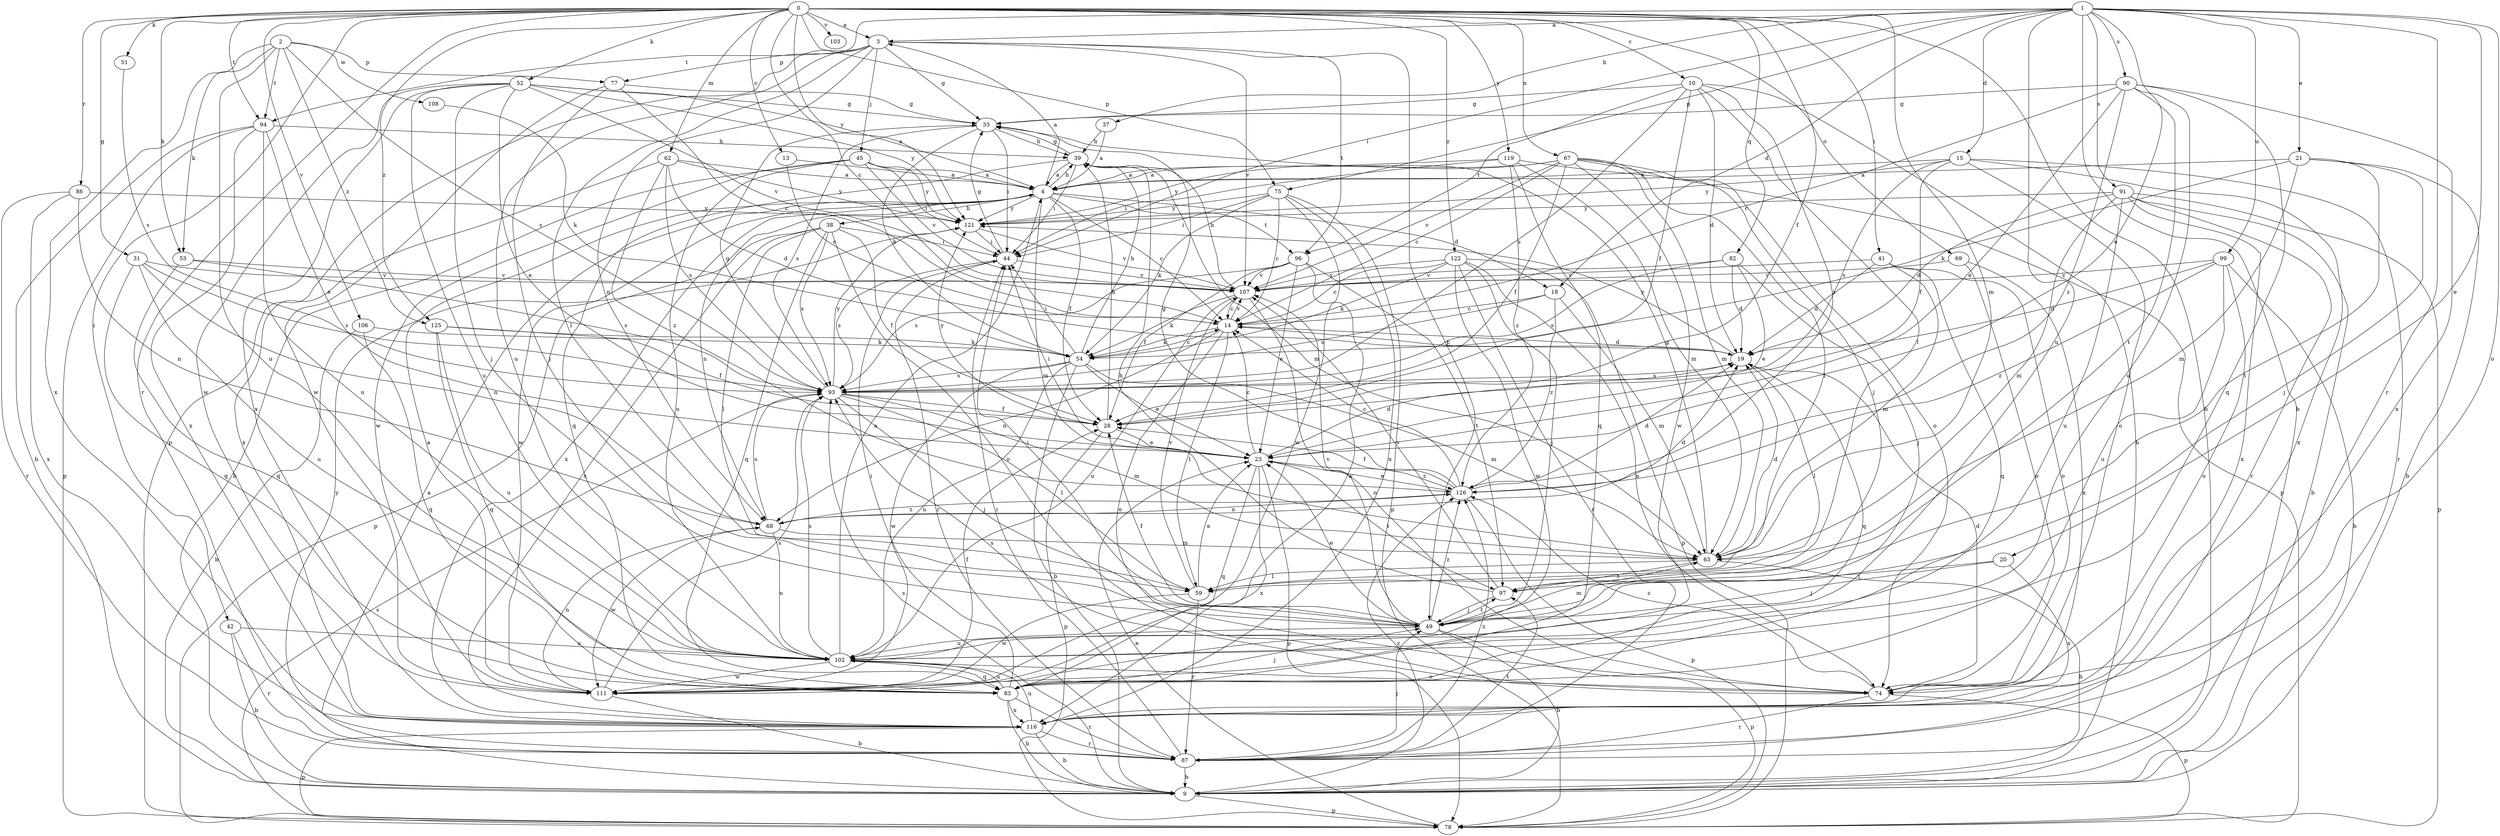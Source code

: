 strict digraph  {
0;
1;
2;
3;
4;
9;
10;
13;
14;
15;
18;
19;
20;
21;
23;
28;
31;
33;
37;
38;
39;
41;
42;
44;
45;
49;
51;
52;
53;
54;
59;
62;
63;
67;
68;
69;
74;
75;
77;
78;
82;
83;
86;
87;
90;
91;
93;
94;
96;
97;
99;
102;
103;
106;
107;
108;
111;
116;
119;
121;
122;
125;
126;
0 -> 3  [label=a];
0 -> 9  [label=b];
0 -> 10  [label=c];
0 -> 13  [label=c];
0 -> 14  [label=c];
0 -> 28  [label=f];
0 -> 31  [label=g];
0 -> 41  [label=i];
0 -> 42  [label=i];
0 -> 51  [label=k];
0 -> 52  [label=k];
0 -> 53  [label=k];
0 -> 62  [label=m];
0 -> 63  [label=m];
0 -> 67  [label=n];
0 -> 69  [label=o];
0 -> 75  [label=p];
0 -> 82  [label=q];
0 -> 86  [label=r];
0 -> 87  [label=r];
0 -> 94  [label=t];
0 -> 103  [label=v];
0 -> 106  [label=v];
0 -> 119  [label=y];
0 -> 121  [label=y];
0 -> 122  [label=z];
0 -> 125  [label=z];
1 -> 3  [label=a];
1 -> 9  [label=b];
1 -> 15  [label=d];
1 -> 18  [label=d];
1 -> 20  [label=e];
1 -> 21  [label=e];
1 -> 23  [label=e];
1 -> 37  [label=h];
1 -> 44  [label=i];
1 -> 74  [label=o];
1 -> 75  [label=p];
1 -> 87  [label=r];
1 -> 90  [label=s];
1 -> 91  [label=s];
1 -> 94  [label=t];
1 -> 99  [label=u];
1 -> 102  [label=u];
2 -> 53  [label=k];
2 -> 77  [label=p];
2 -> 93  [label=s];
2 -> 94  [label=t];
2 -> 102  [label=u];
2 -> 108  [label=w];
2 -> 116  [label=x];
2 -> 125  [label=z];
3 -> 33  [label=g];
3 -> 45  [label=j];
3 -> 49  [label=j];
3 -> 59  [label=l];
3 -> 68  [label=n];
3 -> 77  [label=p];
3 -> 78  [label=p];
3 -> 96  [label=t];
3 -> 102  [label=u];
3 -> 107  [label=v];
4 -> 3  [label=a];
4 -> 14  [label=c];
4 -> 18  [label=d];
4 -> 28  [label=f];
4 -> 38  [label=h];
4 -> 39  [label=h];
4 -> 63  [label=m];
4 -> 68  [label=n];
4 -> 96  [label=t];
4 -> 111  [label=w];
4 -> 116  [label=x];
4 -> 121  [label=y];
9 -> 4  [label=a];
9 -> 78  [label=p];
9 -> 93  [label=s];
9 -> 126  [label=z];
10 -> 9  [label=b];
10 -> 19  [label=d];
10 -> 28  [label=f];
10 -> 33  [label=g];
10 -> 59  [label=l];
10 -> 93  [label=s];
10 -> 96  [label=t];
10 -> 126  [label=z];
13 -> 4  [label=a];
13 -> 14  [label=c];
14 -> 19  [label=d];
14 -> 54  [label=k];
14 -> 59  [label=l];
14 -> 68  [label=n];
14 -> 74  [label=o];
14 -> 107  [label=v];
15 -> 4  [label=a];
15 -> 28  [label=f];
15 -> 74  [label=o];
15 -> 87  [label=r];
15 -> 93  [label=s];
15 -> 116  [label=x];
15 -> 121  [label=y];
18 -> 14  [label=c];
18 -> 63  [label=m];
18 -> 93  [label=s];
18 -> 126  [label=z];
19 -> 14  [label=c];
19 -> 59  [label=l];
19 -> 83  [label=q];
19 -> 93  [label=s];
19 -> 121  [label=y];
20 -> 49  [label=j];
20 -> 97  [label=t];
20 -> 116  [label=x];
21 -> 4  [label=a];
21 -> 9  [label=b];
21 -> 49  [label=j];
21 -> 54  [label=k];
21 -> 63  [label=m];
21 -> 97  [label=t];
23 -> 14  [label=c];
23 -> 19  [label=d];
23 -> 44  [label=i];
23 -> 78  [label=p];
23 -> 83  [label=q];
23 -> 97  [label=t];
23 -> 116  [label=x];
23 -> 126  [label=z];
28 -> 23  [label=e];
28 -> 39  [label=h];
28 -> 78  [label=p];
28 -> 121  [label=y];
31 -> 68  [label=n];
31 -> 83  [label=q];
31 -> 93  [label=s];
31 -> 102  [label=u];
31 -> 107  [label=v];
33 -> 39  [label=h];
33 -> 44  [label=i];
33 -> 54  [label=k];
33 -> 93  [label=s];
37 -> 4  [label=a];
37 -> 39  [label=h];
38 -> 28  [label=f];
38 -> 44  [label=i];
38 -> 59  [label=l];
38 -> 74  [label=o];
38 -> 78  [label=p];
38 -> 83  [label=q];
38 -> 93  [label=s];
38 -> 116  [label=x];
39 -> 4  [label=a];
39 -> 33  [label=g];
39 -> 44  [label=i];
39 -> 63  [label=m];
39 -> 83  [label=q];
41 -> 19  [label=d];
41 -> 63  [label=m];
41 -> 74  [label=o];
41 -> 83  [label=q];
41 -> 107  [label=v];
42 -> 9  [label=b];
42 -> 87  [label=r];
42 -> 102  [label=u];
44 -> 33  [label=g];
44 -> 87  [label=r];
44 -> 93  [label=s];
44 -> 107  [label=v];
45 -> 4  [label=a];
45 -> 9  [label=b];
45 -> 44  [label=i];
45 -> 102  [label=u];
45 -> 107  [label=v];
45 -> 111  [label=w];
45 -> 121  [label=y];
49 -> 9  [label=b];
49 -> 23  [label=e];
49 -> 28  [label=f];
49 -> 44  [label=i];
49 -> 63  [label=m];
49 -> 78  [label=p];
49 -> 97  [label=t];
49 -> 102  [label=u];
49 -> 107  [label=v];
49 -> 126  [label=z];
51 -> 93  [label=s];
52 -> 4  [label=a];
52 -> 23  [label=e];
52 -> 33  [label=g];
52 -> 49  [label=j];
52 -> 102  [label=u];
52 -> 107  [label=v];
52 -> 111  [label=w];
52 -> 116  [label=x];
52 -> 121  [label=y];
53 -> 83  [label=q];
53 -> 93  [label=s];
53 -> 107  [label=v];
54 -> 9  [label=b];
54 -> 14  [label=c];
54 -> 23  [label=e];
54 -> 39  [label=h];
54 -> 44  [label=i];
54 -> 63  [label=m];
54 -> 93  [label=s];
54 -> 102  [label=u];
54 -> 111  [label=w];
59 -> 23  [label=e];
59 -> 87  [label=r];
59 -> 107  [label=v];
59 -> 111  [label=w];
62 -> 4  [label=a];
62 -> 19  [label=d];
62 -> 93  [label=s];
62 -> 116  [label=x];
62 -> 121  [label=y];
62 -> 126  [label=z];
63 -> 9  [label=b];
63 -> 19  [label=d];
63 -> 33  [label=g];
63 -> 59  [label=l];
63 -> 97  [label=t];
67 -> 4  [label=a];
67 -> 14  [label=c];
67 -> 28  [label=f];
67 -> 49  [label=j];
67 -> 59  [label=l];
67 -> 63  [label=m];
67 -> 74  [label=o];
67 -> 107  [label=v];
67 -> 111  [label=w];
67 -> 121  [label=y];
68 -> 19  [label=d];
68 -> 63  [label=m];
68 -> 93  [label=s];
68 -> 102  [label=u];
68 -> 111  [label=w];
68 -> 126  [label=z];
69 -> 74  [label=o];
69 -> 107  [label=v];
69 -> 116  [label=x];
74 -> 19  [label=d];
74 -> 78  [label=p];
74 -> 87  [label=r];
74 -> 93  [label=s];
74 -> 126  [label=z];
75 -> 14  [label=c];
75 -> 44  [label=i];
75 -> 54  [label=k];
75 -> 78  [label=p];
75 -> 111  [label=w];
75 -> 116  [label=x];
75 -> 121  [label=y];
77 -> 14  [label=c];
77 -> 33  [label=g];
77 -> 49  [label=j];
77 -> 111  [label=w];
78 -> 23  [label=e];
78 -> 93  [label=s];
82 -> 19  [label=d];
82 -> 23  [label=e];
82 -> 49  [label=j];
82 -> 93  [label=s];
82 -> 107  [label=v];
83 -> 9  [label=b];
83 -> 44  [label=i];
83 -> 49  [label=j];
83 -> 87  [label=r];
83 -> 102  [label=u];
83 -> 116  [label=x];
86 -> 68  [label=n];
86 -> 87  [label=r];
86 -> 116  [label=x];
86 -> 121  [label=y];
87 -> 9  [label=b];
87 -> 44  [label=i];
87 -> 49  [label=j];
87 -> 97  [label=t];
87 -> 121  [label=y];
87 -> 126  [label=z];
90 -> 14  [label=c];
90 -> 23  [label=e];
90 -> 33  [label=g];
90 -> 83  [label=q];
90 -> 97  [label=t];
90 -> 102  [label=u];
90 -> 116  [label=x];
90 -> 126  [label=z];
91 -> 9  [label=b];
91 -> 19  [label=d];
91 -> 63  [label=m];
91 -> 78  [label=p];
91 -> 87  [label=r];
91 -> 102  [label=u];
91 -> 116  [label=x];
91 -> 121  [label=y];
93 -> 28  [label=f];
93 -> 33  [label=g];
93 -> 49  [label=j];
93 -> 59  [label=l];
93 -> 63  [label=m];
93 -> 121  [label=y];
94 -> 9  [label=b];
94 -> 23  [label=e];
94 -> 39  [label=h];
94 -> 78  [label=p];
94 -> 102  [label=u];
94 -> 116  [label=x];
96 -> 23  [label=e];
96 -> 28  [label=f];
96 -> 93  [label=s];
96 -> 97  [label=t];
96 -> 107  [label=v];
96 -> 111  [label=w];
97 -> 39  [label=h];
97 -> 49  [label=j];
97 -> 107  [label=v];
99 -> 9  [label=b];
99 -> 19  [label=d];
99 -> 74  [label=o];
99 -> 102  [label=u];
99 -> 107  [label=v];
99 -> 126  [label=z];
102 -> 4  [label=a];
102 -> 74  [label=o];
102 -> 83  [label=q];
102 -> 93  [label=s];
102 -> 111  [label=w];
106 -> 9  [label=b];
106 -> 54  [label=k];
106 -> 83  [label=q];
107 -> 14  [label=c];
107 -> 39  [label=h];
107 -> 54  [label=k];
107 -> 74  [label=o];
107 -> 102  [label=u];
108 -> 54  [label=k];
111 -> 4  [label=a];
111 -> 9  [label=b];
111 -> 28  [label=f];
111 -> 68  [label=n];
111 -> 93  [label=s];
116 -> 9  [label=b];
116 -> 78  [label=p];
116 -> 87  [label=r];
116 -> 102  [label=u];
119 -> 4  [label=a];
119 -> 44  [label=i];
119 -> 63  [label=m];
119 -> 78  [label=p];
119 -> 83  [label=q];
119 -> 126  [label=z];
121 -> 44  [label=i];
121 -> 107  [label=v];
122 -> 14  [label=c];
122 -> 49  [label=j];
122 -> 54  [label=k];
122 -> 74  [label=o];
122 -> 78  [label=p];
122 -> 87  [label=r];
122 -> 107  [label=v];
122 -> 111  [label=w];
125 -> 28  [label=f];
125 -> 54  [label=k];
125 -> 83  [label=q];
125 -> 102  [label=u];
126 -> 14  [label=c];
126 -> 19  [label=d];
126 -> 23  [label=e];
126 -> 28  [label=f];
126 -> 33  [label=g];
126 -> 68  [label=n];
126 -> 78  [label=p];
}
